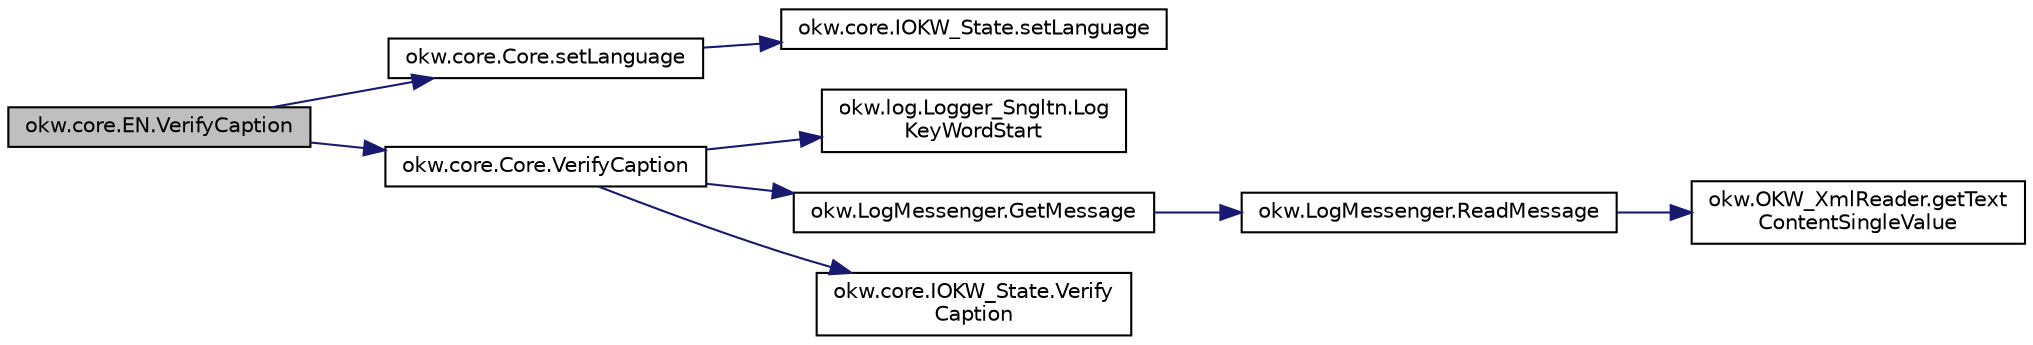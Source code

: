 digraph "okw.core.EN.VerifyCaption"
{
 // INTERACTIVE_SVG=YES
 // LATEX_PDF_SIZE
  edge [fontname="Helvetica",fontsize="10",labelfontname="Helvetica",labelfontsize="10"];
  node [fontname="Helvetica",fontsize="10",shape=record];
  rankdir="LR";
  Node2984 [label="okw.core.EN.VerifyCaption",height=0.2,width=0.4,color="black", fillcolor="grey75", style="filled", fontcolor="black",tooltip="Überprüft die Überschrift des Objektes."];
  Node2984 -> Node2985 [color="midnightblue",fontsize="10",style="solid",fontname="Helvetica"];
  Node2985 [label="okw.core.Core.setLanguage",height=0.2,width=0.4,color="black", fillcolor="white", style="filled",URL="$classokw_1_1core_1_1_core.html#ab4e0f723d27cb11c944ec4c82c426100",tooltip="Setzt die Sprache auf den gegebenen wert Language."];
  Node2985 -> Node2986 [color="midnightblue",fontsize="10",style="solid",fontname="Helvetica"];
  Node2986 [label="okw.core.IOKW_State.setLanguage",height=0.2,width=0.4,color="black", fillcolor="white", style="filled",URL="$interfaceokw_1_1core_1_1_i_o_k_w___state.html#a866baa0bde08a47418f54d63bdb56097",tooltip="Interne Methode zum setzen der Sprache für die sprachabhängigen Ausgaben der Dokumentation (Log)."];
  Node2984 -> Node2987 [color="midnightblue",fontsize="10",style="solid",fontname="Helvetica"];
  Node2987 [label="okw.core.Core.VerifyCaption",height=0.2,width=0.4,color="black", fillcolor="white", style="filled",URL="$classokw_1_1core_1_1_core.html#a742f7a967804814e172358e1ed9e3579",tooltip="Überprüft die Überschrift des Objektes."];
  Node2987 -> Node2988 [color="midnightblue",fontsize="10",style="solid",fontname="Helvetica"];
  Node2988 [label="okw.log.Logger_Sngltn.Log\lKeyWordStart",height=0.2,width=0.4,color="black", fillcolor="white", style="filled",URL="$classokw_1_1log_1_1_logger___sngltn.html#a70ec25e200e00ecefc544e8fd371d2ef",tooltip="Ausgabe eines Schlüsselwortes."];
  Node2987 -> Node2989 [color="midnightblue",fontsize="10",style="solid",fontname="Helvetica"];
  Node2989 [label="okw.LogMessenger.GetMessage",height=0.2,width=0.4,color="black", fillcolor="white", style="filled",URL="$classokw_1_1_log_messenger.html#af225d1f037d47b3b085175c09d78bdd2",tooltip="Holt die Log-Meldung für MethodeNmae/Textkey ohne weitere Parameter."];
  Node2989 -> Node2990 [color="midnightblue",fontsize="10",style="solid",fontname="Helvetica"];
  Node2990 [label="okw.LogMessenger.ReadMessage",height=0.2,width=0.4,color="black", fillcolor="white", style="filled",URL="$classokw_1_1_log_messenger.html#a530cd6ab82ec82a04206a2e976ec06e3",tooltip="Interne Kernfunktion holt die Log-Meldung mit Platzhaltern aus der XML-Datei."];
  Node2990 -> Node2991 [color="midnightblue",fontsize="10",style="solid",fontname="Helvetica"];
  Node2991 [label="okw.OKW_XmlReader.getText\lContentSingleValue",height=0.2,width=0.4,color="black", fillcolor="white", style="filled",URL="$classokw_1_1_o_k_w___xml_reader.html#ab920b5335a2e1429c14cc5f8e79f39eb",tooltip="Lies den TextContent eines Tag."];
  Node2987 -> Node2992 [color="midnightblue",fontsize="10",style="solid",fontname="Helvetica"];
  Node2992 [label="okw.core.IOKW_State.Verify\lCaption",height=0.2,width=0.4,color="black", fillcolor="white", style="filled",URL="$interfaceokw_1_1core_1_1_i_o_k_w___state.html#aa078c7da434452f524816f58519b395b",tooltip="Überprüft die Überschrift des Objektes."];
}
